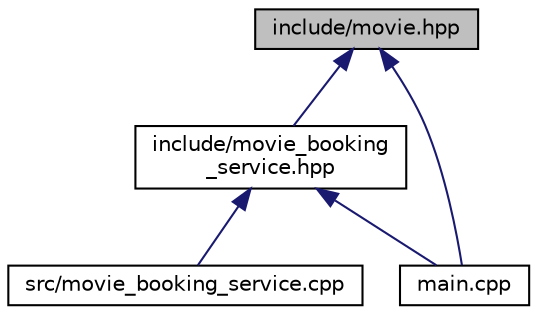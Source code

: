 digraph "include/movie.hpp"
{
 // LATEX_PDF_SIZE
  edge [fontname="Helvetica",fontsize="10",labelfontname="Helvetica",labelfontsize="10"];
  node [fontname="Helvetica",fontsize="10",shape=record];
  Node1 [label="include/movie.hpp",height=0.2,width=0.4,color="black", fillcolor="grey75", style="filled", fontcolor="black",tooltip=" "];
  Node1 -> Node2 [dir="back",color="midnightblue",fontsize="10",style="solid",fontname="Helvetica"];
  Node2 [label="include/movie_booking\l_service.hpp",height=0.2,width=0.4,color="black", fillcolor="white", style="filled",URL="$movie__booking__service_8hpp.html",tooltip="Movie booking service API."];
  Node2 -> Node3 [dir="back",color="midnightblue",fontsize="10",style="solid",fontname="Helvetica"];
  Node3 [label="src/movie_booking_service.cpp",height=0.2,width=0.4,color="black", fillcolor="white", style="filled",URL="$movie__booking__service_8cpp.html",tooltip="Implementation for MovieBookingService (API) class."];
  Node2 -> Node4 [dir="back",color="midnightblue",fontsize="10",style="solid",fontname="Helvetica"];
  Node4 [label="main.cpp",height=0.2,width=0.4,color="black", fillcolor="white", style="filled",URL="$main_8cpp.html",tooltip="Main program for testing movie booking service functionalities via CLI."];
  Node1 -> Node4 [dir="back",color="midnightblue",fontsize="10",style="solid",fontname="Helvetica"];
}
